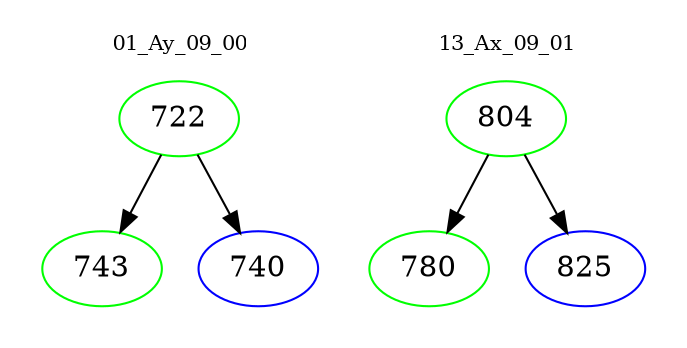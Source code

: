 digraph{
subgraph cluster_0 {
color = white
label = "01_Ay_09_00";
fontsize=10;
T0_722 [label="722", color="green"]
T0_722 -> T0_743 [color="black"]
T0_743 [label="743", color="green"]
T0_722 -> T0_740 [color="black"]
T0_740 [label="740", color="blue"]
}
subgraph cluster_1 {
color = white
label = "13_Ax_09_01";
fontsize=10;
T1_804 [label="804", color="green"]
T1_804 -> T1_780 [color="black"]
T1_780 [label="780", color="green"]
T1_804 -> T1_825 [color="black"]
T1_825 [label="825", color="blue"]
}
}
